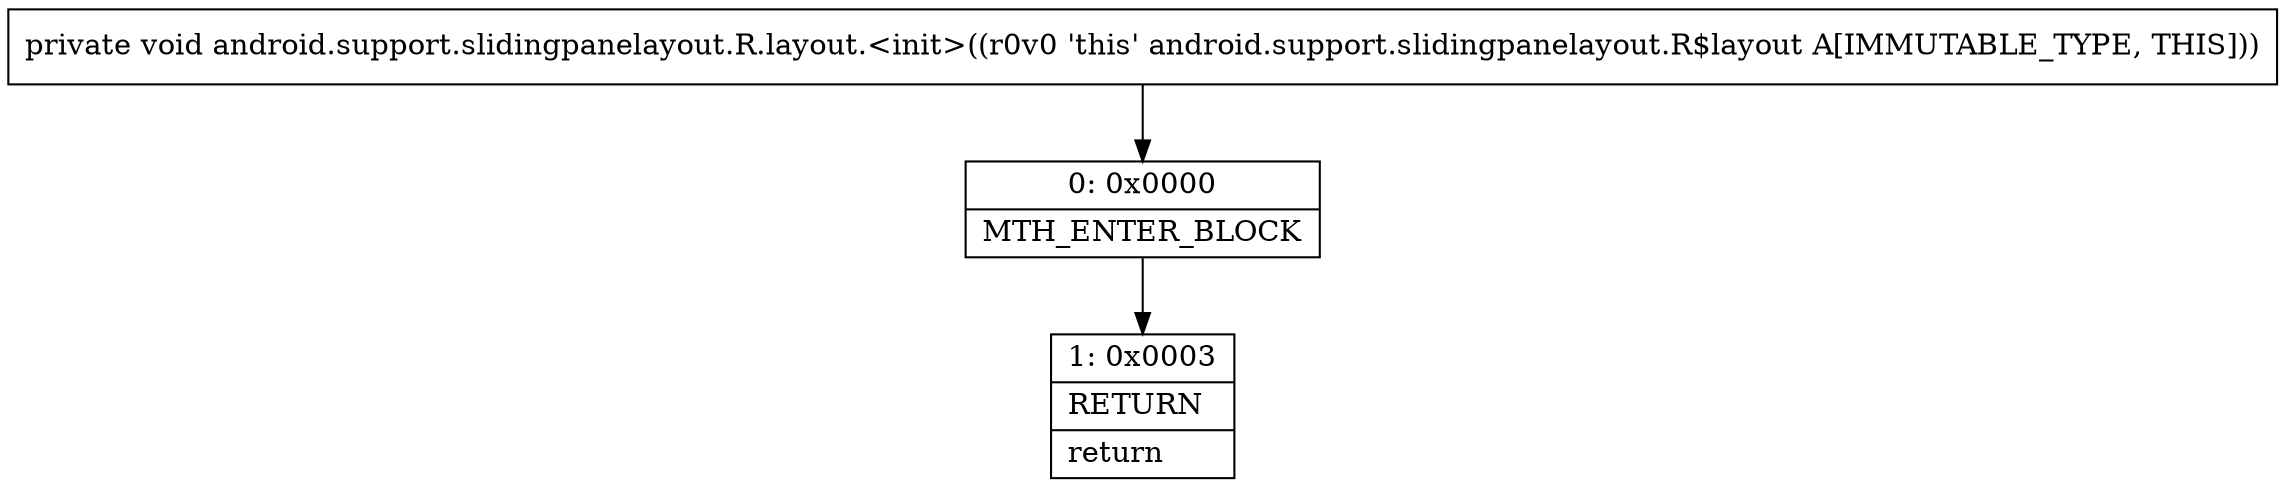 digraph "CFG forandroid.support.slidingpanelayout.R.layout.\<init\>()V" {
Node_0 [shape=record,label="{0\:\ 0x0000|MTH_ENTER_BLOCK\l}"];
Node_1 [shape=record,label="{1\:\ 0x0003|RETURN\l|return\l}"];
MethodNode[shape=record,label="{private void android.support.slidingpanelayout.R.layout.\<init\>((r0v0 'this' android.support.slidingpanelayout.R$layout A[IMMUTABLE_TYPE, THIS])) }"];
MethodNode -> Node_0;
Node_0 -> Node_1;
}

